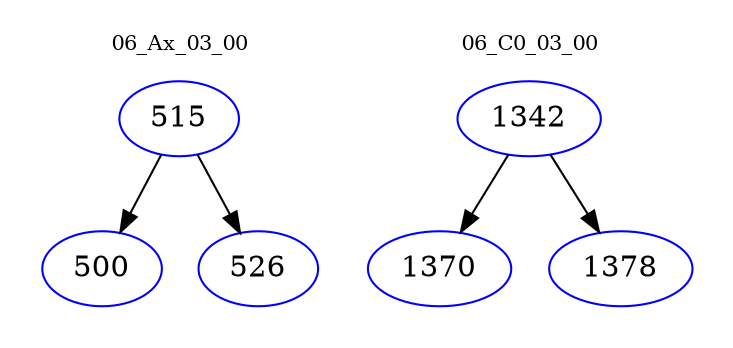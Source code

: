 digraph{
subgraph cluster_0 {
color = white
label = "06_Ax_03_00";
fontsize=10;
T0_515 [label="515", color="blue"]
T0_515 -> T0_500 [color="black"]
T0_500 [label="500", color="blue"]
T0_515 -> T0_526 [color="black"]
T0_526 [label="526", color="blue"]
}
subgraph cluster_1 {
color = white
label = "06_C0_03_00";
fontsize=10;
T1_1342 [label="1342", color="blue"]
T1_1342 -> T1_1370 [color="black"]
T1_1370 [label="1370", color="blue"]
T1_1342 -> T1_1378 [color="black"]
T1_1378 [label="1378", color="blue"]
}
}
